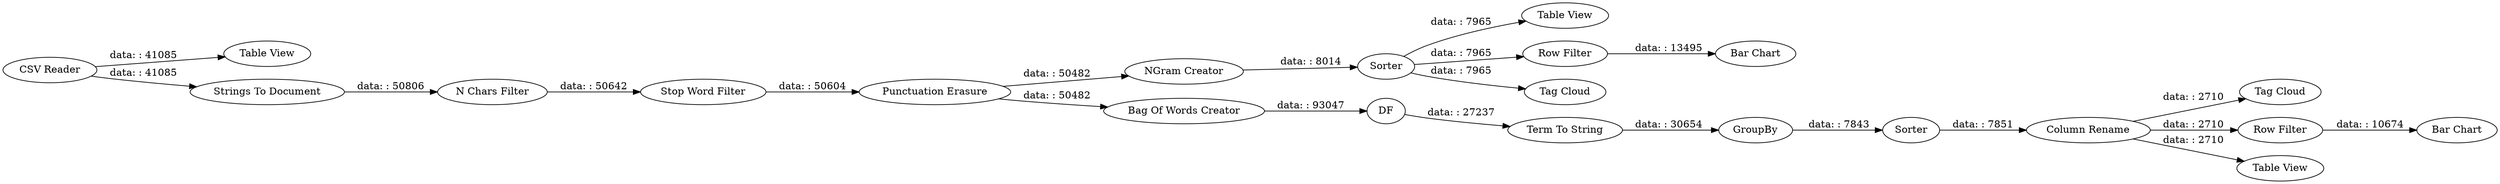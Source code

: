 digraph {
	"4334383019397514364_78" [label="Bar Chart"]
	"4334383019397514364_14" [label="Stop Word Filter"]
	"-3593457016408255749_72" [label=GroupBy]
	"4334383019397514364_203" [label="Table View"]
	"-3593457016408255749_69" [label=DF]
	"4334383019397514364_172" [label="NGram Creator"]
	"4334383019397514364_73" [label="Tag Cloud"]
	"4334383019397514364_21" [label="Table View"]
	"-3593457016408255749_80" [label=Sorter]
	"4334383019397514364_201" [label="Bar Chart"]
	"4334383019397514364_204" [label="Row Filter"]
	"4334383019397514364_79" [label="Row Filter"]
	"4334383019397514364_92" [label="Table View"]
	"-3593457016408255749_68" [label="Bag Of Words Creator"]
	"4334383019397514364_3" [label="Strings To Document"]
	"4334383019397514364_5" [label=Sorter]
	"4334383019397514364_188" [label="CSV Reader"]
	"-3593457016408255749_71" [label="Term To String"]
	"-3593457016408255749_81" [label="Column Rename"]
	"4334383019397514364_205" [label="Tag Cloud"]
	"4334383019397514364_88" [label="Punctuation Erasure"]
	"4334383019397514364_87" [label="N Chars Filter"]
	"4334383019397514364_87" -> "4334383019397514364_14" [label="data: : 50642"]
	"4334383019397514364_188" -> "4334383019397514364_3" [label="data: : 41085"]
	"4334383019397514364_204" -> "4334383019397514364_201" [label="data: : 13495"]
	"4334383019397514364_79" -> "4334383019397514364_78" [label="data: : 10674"]
	"-3593457016408255749_81" -> "4334383019397514364_79" [label="data: : 2710"]
	"-3593457016408255749_72" -> "-3593457016408255749_80" [label="data: : 7843"]
	"-3593457016408255749_80" -> "-3593457016408255749_81" [label="data: : 7851"]
	"-3593457016408255749_81" -> "4334383019397514364_92" [label="data: : 2710"]
	"4334383019397514364_5" -> "4334383019397514364_205" [label="data: : 7965"]
	"4334383019397514364_88" -> "4334383019397514364_172" [label="data: : 50482"]
	"-3593457016408255749_81" -> "4334383019397514364_73" [label="data: : 2710"]
	"4334383019397514364_172" -> "4334383019397514364_5" [label="data: : 8014"]
	"4334383019397514364_14" -> "4334383019397514364_88" [label="data: : 50604"]
	"-3593457016408255749_68" -> "-3593457016408255749_69" [label="data: : 93047"]
	"4334383019397514364_5" -> "4334383019397514364_21" [label="data: : 7965"]
	"4334383019397514364_88" -> "-3593457016408255749_68" [label="data: : 50482"]
	"4334383019397514364_3" -> "4334383019397514364_87" [label="data: : 50806"]
	"4334383019397514364_5" -> "4334383019397514364_204" [label="data: : 7965"]
	"4334383019397514364_188" -> "4334383019397514364_203" [label="data: : 41085"]
	"-3593457016408255749_69" -> "-3593457016408255749_71" [label="data: : 27237"]
	"-3593457016408255749_71" -> "-3593457016408255749_72" [label="data: : 30654"]
	rankdir=LR
}
